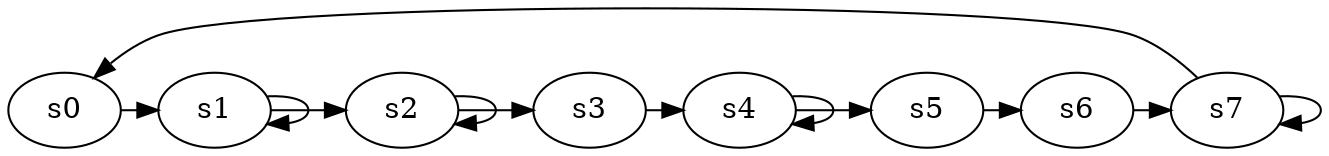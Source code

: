 digraph game_0412_cycle_8 {
    s0 [name="s0", player=0];
    s1 [name="s1", player=1, target=1];
    s2 [name="s2", player=0];
    s3 [name="s3", player=0];
    s4 [name="s4", player=0];
    s5 [name="s5", player=1];
    s6 [name="s6", player=1];
    s7 [name="s7", player=1, target=1];

    s0 -> s1 [constraint="!(time % 5 == 0)"];
    s1 -> s2 [constraint="time % 3 == 2 || time % 3 == 0"];
    s2 -> s3 [constraint="time % 6 == 4"];
    s3 -> s4 [constraint="time == 1 || time == 6 || time == 14"];
    s4 -> s5 [constraint="time % 5 == 0 || time % 5 == 3"];
    s5 -> s6 [constraint="time % 5 == 3"];
    s6 -> s7 [constraint="time == 7 || time == 9 || time == 10 || time == 18 || time == 22 || time == 24"];
    s7 -> s0 [constraint="time % 3 == 0 || time % 3 == 2"];
    s1 -> s1 [constraint="time % 2 == 0"];
    s2 -> s2 [constraint="time % 4 == 0"];
    s4 -> s4 [constraint="time % 2 == 0"];
    s7 -> s7 [constraint="time % 2 == 0"];
}
